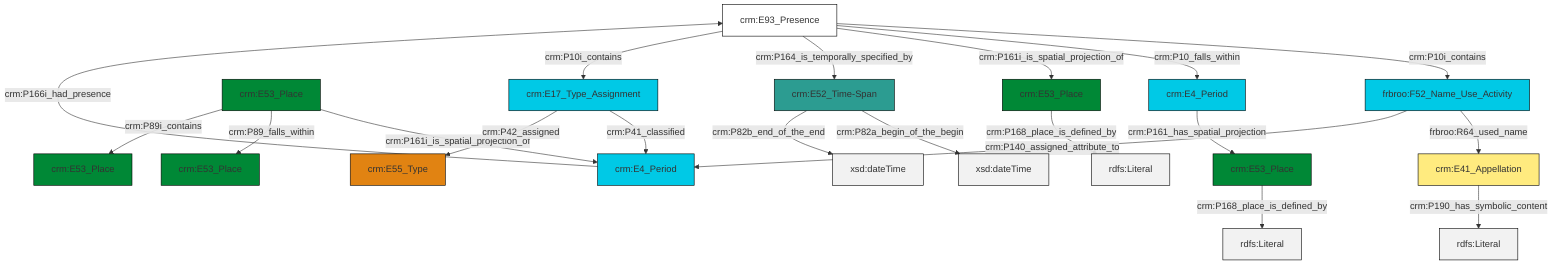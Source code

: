 graph TD
classDef Literal fill:#f2f2f2,stroke:#000000;
classDef CRM_Entity fill:#FFFFFF,stroke:#000000;
classDef Temporal_Entity fill:#00C9E6, stroke:#000000;
classDef Type fill:#E18312, stroke:#000000;
classDef Time-Span fill:#2C9C91, stroke:#000000;
classDef Appellation fill:#FFEB7F, stroke:#000000;
classDef Place fill:#008836, stroke:#000000;
classDef Persistent_Item fill:#B266B2, stroke:#000000;
classDef Conceptual_Object fill:#FFD700, stroke:#000000;
classDef Physical_Thing fill:#D2B48C, stroke:#000000;
classDef Actor fill:#f58aad, stroke:#000000;
classDef PC_Classes fill:#4ce600, stroke:#000000;
classDef Multi fill:#cccccc,stroke:#000000;

0["crm:E93_Presence"]:::CRM_Entity -->|crm:P10i_contains| 1["frbroo:F52_Name_Use_Activity"]:::Temporal_Entity
2["crm:E53_Place"]:::Place -->|crm:P161i_is_spatial_projection_of| 3["crm:E4_Period"]:::Temporal_Entity
0["crm:E93_Presence"]:::CRM_Entity -->|crm:P10_falls_within| 4["crm:E4_Period"]:::Temporal_Entity
2["crm:E53_Place"]:::Place -->|crm:P89_falls_within| 7["crm:E53_Place"]:::Place
3["crm:E4_Period"]:::Temporal_Entity -->|crm:P166i_had_presence| 0["crm:E93_Presence"]:::CRM_Entity
12["crm:E52_Time-Span"]:::Time-Span -->|crm:P82a_begin_of_the_begin| 13[xsd:dateTime]:::Literal
4["crm:E4_Period"]:::Temporal_Entity -->|crm:P161_has_spatial_projection| 14["crm:E53_Place"]:::Place
14["crm:E53_Place"]:::Place -->|crm:P168_place_is_defined_by| 15[rdfs:Literal]:::Literal
0["crm:E93_Presence"]:::CRM_Entity -->|crm:P161i_is_spatial_projection_of| 18["crm:E53_Place"]:::Place
2["crm:E53_Place"]:::Place -->|crm:P89i_contains| 5["crm:E53_Place"]:::Place
18["crm:E53_Place"]:::Place -->|crm:P168_place_is_defined_by| 19[rdfs:Literal]:::Literal
10["crm:E41_Appellation"]:::Appellation -->|crm:P190_has_symbolic_content| 20[rdfs:Literal]:::Literal
21["crm:E17_Type_Assignment"]:::Temporal_Entity -->|crm:P41_classified| 3["crm:E4_Period"]:::Temporal_Entity
1["frbroo:F52_Name_Use_Activity"]:::Temporal_Entity -->|frbroo:R64_used_name| 10["crm:E41_Appellation"]:::Appellation
21["crm:E17_Type_Assignment"]:::Temporal_Entity -->|crm:P42_assigned| 25["crm:E55_Type"]:::Type
0["crm:E93_Presence"]:::CRM_Entity -->|crm:P164_is_temporally_specified_by| 12["crm:E52_Time-Span"]:::Time-Span
0["crm:E93_Presence"]:::CRM_Entity -->|crm:P10i_contains| 21["crm:E17_Type_Assignment"]:::Temporal_Entity
1["frbroo:F52_Name_Use_Activity"]:::Temporal_Entity -->|crm:P140_assigned_attribute_to| 3["crm:E4_Period"]:::Temporal_Entity
12["crm:E52_Time-Span"]:::Time-Span -->|crm:P82b_end_of_the_end| 27[xsd:dateTime]:::Literal